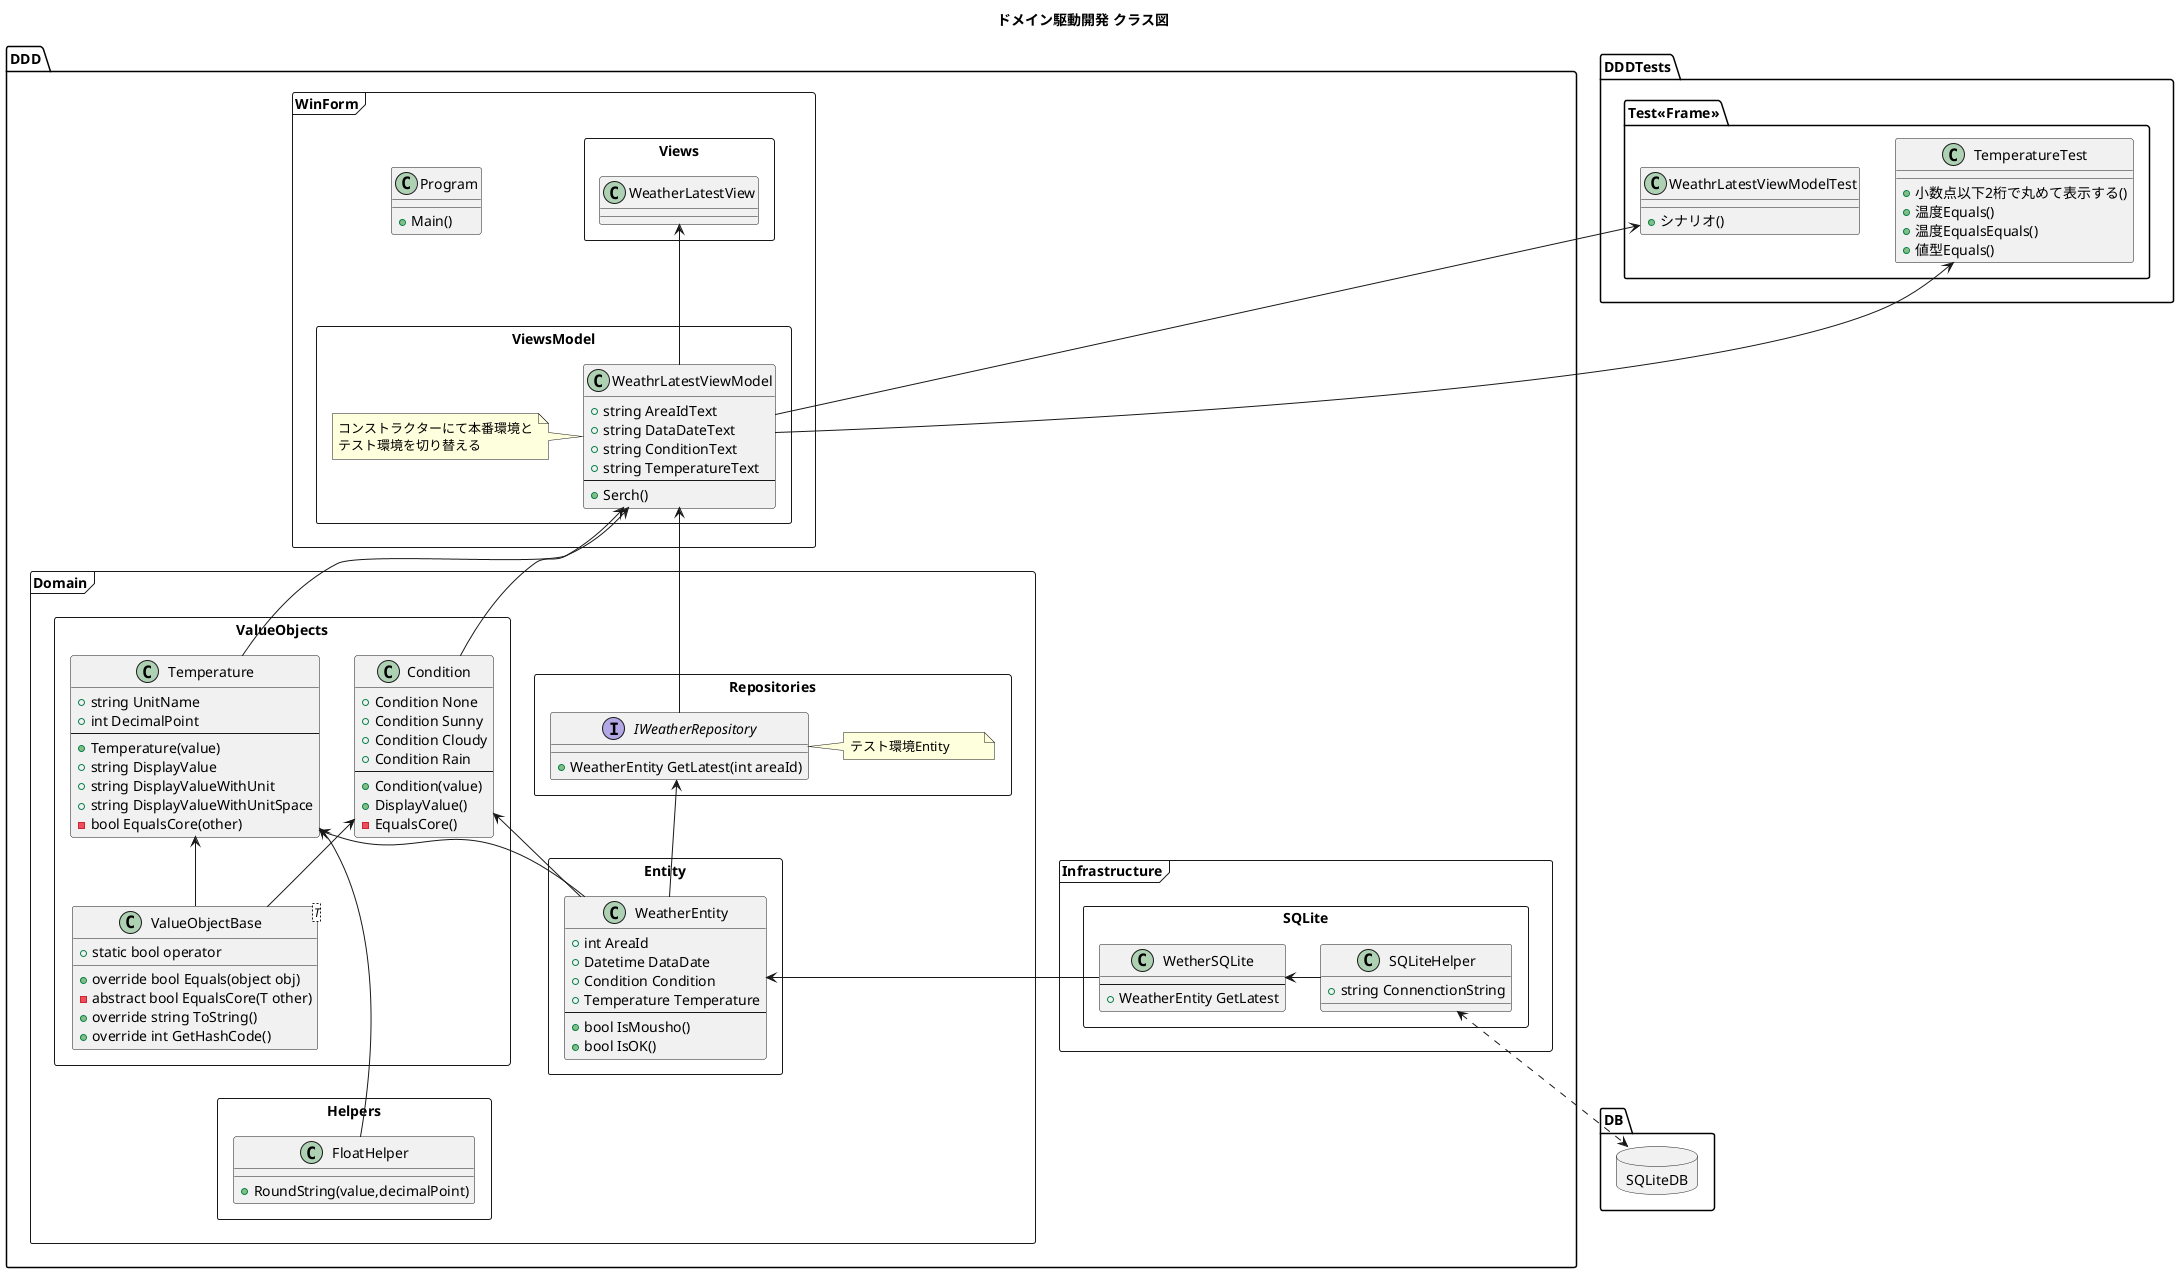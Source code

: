 @startuml

'##############################################
' 2019/09/12 吉冨 新規作成
'##############################################

title ドメイン駆動開発 クラス図

' Tests
package DDDTests.Test<<Frame>>{
      class TemperatureTest {
         + 小数点以下2桁で丸めて表示する()
         + 温度Equals()
         + 温度EqualsEquals()
         + 値型Equals()
      }

      class WeathrLatestViewModelTest {
         + シナリオ()
      }
}

' WinForm
package DDD.WinForm <<Frame>> {
   package Views <<Rectangle>> {
      class WeatherLatestView{

      }
   }

   package ViewsModel <<Rectangle>> {
      class WeathrLatestViewModel{
         + string AreaIdText
         + string DataDateText 
         + string ConditionText 
         + string TemperatureText
         --
         + Serch()
      }
      note left 
         コンストラクターにて本番環境と
         テスト環境を切り替える         
      end note

   }

   class Program{
      + Main()
   }  
}


' Infrastructure
package DDD.Infrastructure <<Frame>>{
  ' SQLite
   package SQLite <<Rectangle>> {
      class SQLiteHelper {
         + string ConnenctionString
      }
      class WetherSQLite {
         --
         + WeatherEntity GetLatest
      }
   }
}

' Domain
package DDD.Domain <<Frame>>{

   ' Entitiy
   package Entity <<Rectangle>> {
      class WeatherEntity {
         + int AreaId
         + Datetime DataDate
         + Condition Condition
         + Temperature Temperature
         --
         + bool IsMousho()
         + bool IsOK()
      }
   }

   ' Helpers
   package Helpers <<Rectangle>> {
      class FloatHelper{
         + RoundString(value,decimalPoint)
      }
   }

   ' Repositories
   package Repositories <<Rectangle>> {
      interface IWeatherRepository{
         + WeatherEntity GetLatest(int areaId)
      }
      note right 
         テスト環境Entity         
      end note
   }

   ' ValueObjects
   package ValueObjects <<Rectangle>> {
      class Condition{
         + Condition None
         + Condition Sunny
         + Condition Cloudy
         + Condition Rain
         --
         + Condition(value)
         + DisplayValue()
         - EqualsCore()
      }

      class Temperature{
         + string UnitName
         + int DecimalPoint
         --
         + Temperature(value)
         + string DisplayValue
         + string DisplayValueWithUnit
         + string DisplayValueWithUnitSpace
         - bool EqualsCore(other)         
      }

      class ValueObjectBase<T> {
         + override bool Equals(object obj)
         + static bool operator
         - abstract bool EqualsCore(T other)
         + override string ToString()
         + override int GetHashCode()
      }
   }
}

package DB{
   database SQLiteDB{
   }
}

'----------------------------------------------
'リレーション
'----------------------------------------------
'View
WeatherLatestView <-- WeathrLatestViewModel

' Test
TemperatureTest <-- WeathrLatestViewModel
WeathrLatestViewModelTest <-- WeathrLatestViewModel

'ViewModel
WeathrLatestViewModel <-- Temperature
WeathrLatestViewModel <-- IWeatherRepository
WeathrLatestViewModel <-- Condition

'ValueObject
IWeatherRepository <-- WeatherEntity
Temperature <-- WeatherEntity
Temperature <-- ValueObjectBase
Temperature <--- FloatHelper

Condition <-- WeatherEntity
Condition <-- ValueObjectBase
WeatherEntity <- WetherSQLite

'SQLite
WetherSQLite <- SQLiteHelper 
SQLiteHelper <..> SQLiteDB




@enduml